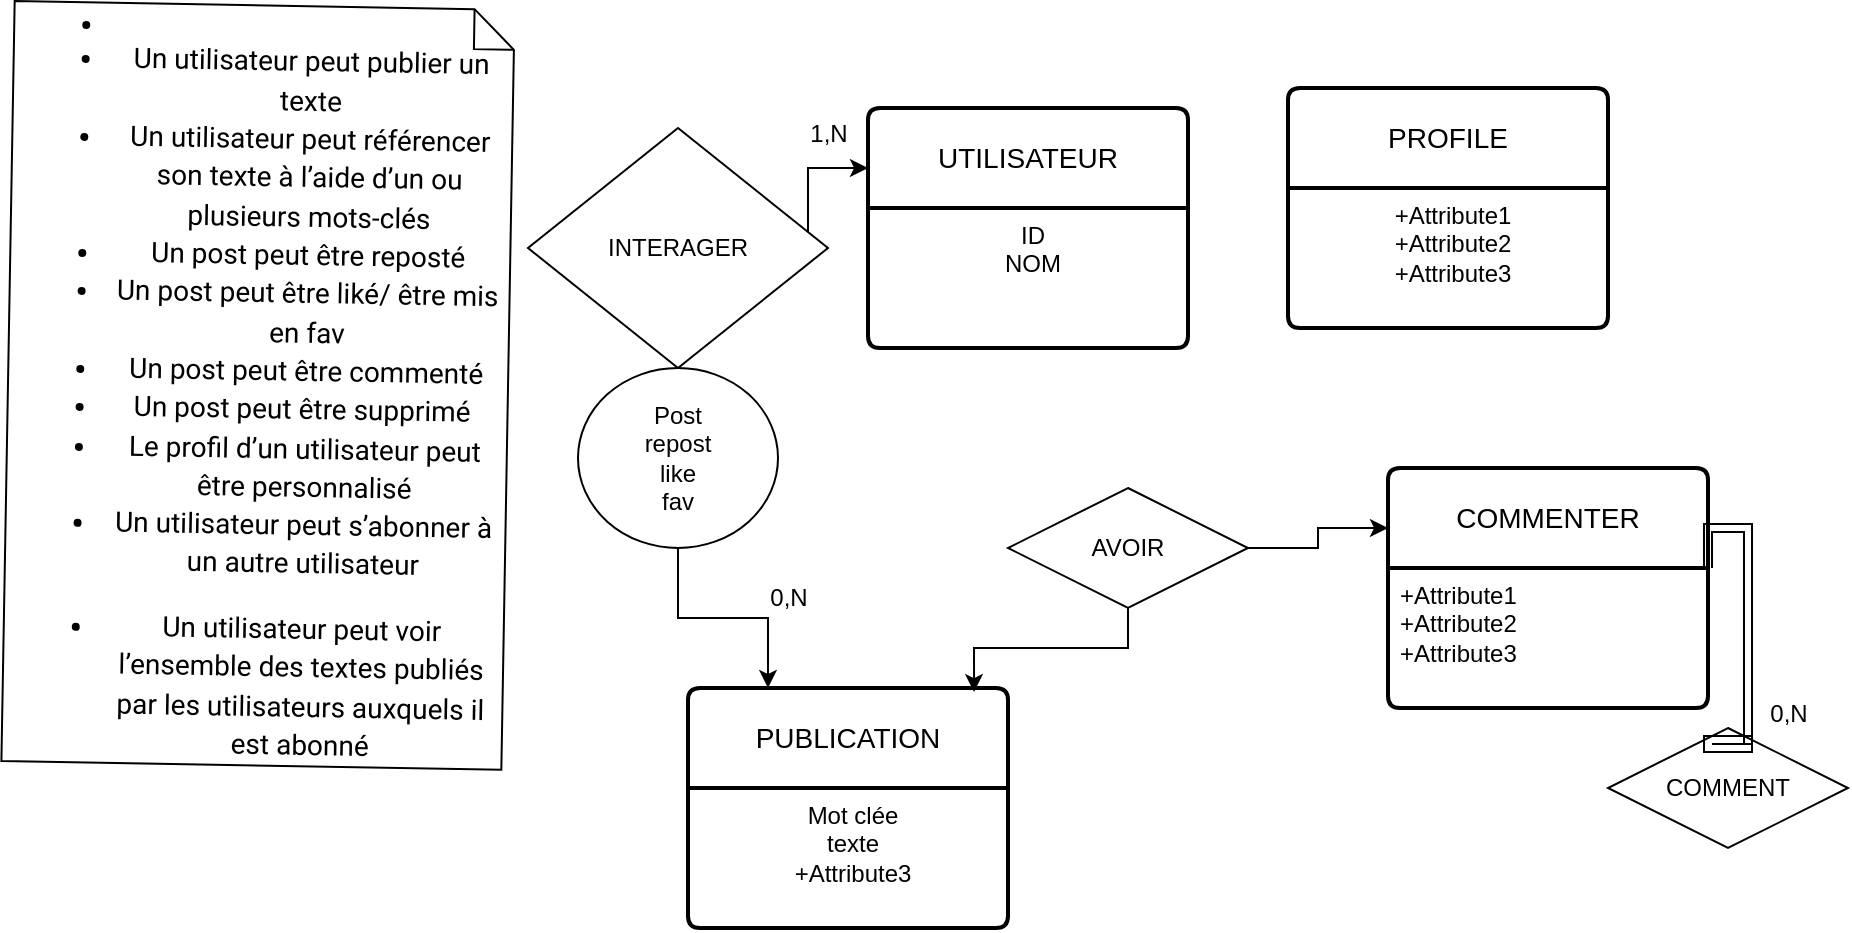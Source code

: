 <mxfile version="22.1.4" type="github">
  <diagram id="R2lEEEUBdFMjLlhIrx00" name="Page-1">
    <mxGraphModel dx="880" dy="1303" grid="1" gridSize="10" guides="1" tooltips="1" connect="1" arrows="1" fold="1" page="1" pageScale="1" pageWidth="1100" pageHeight="850" math="0" shadow="0" extFonts="Permanent Marker^https://fonts.googleapis.com/css?family=Permanent+Marker">
      <root>
        <mxCell id="0" />
        <mxCell id="1" parent="0" />
        <mxCell id="jCPew9xWDgTRCIevKKTK-1" value="&lt;ul style=&quot;margin-top: 0px; margin-bottom: 0px; padding-inline-start: 48px; font-size: 14px;&quot;&gt;&lt;li aria-level=&quot;1&quot; style=&quot;list-style-type: disc; font-family: Roboto, sans-serif; background-color: transparent; font-variant-numeric: normal; font-variant-east-asian: normal; font-variant-alternates: normal; font-variant-position: normal; vertical-align: baseline;&quot; dir=&quot;ltr&quot;&gt;&lt;p role=&quot;presentation&quot; style=&quot;line-height:1.38;margin-top:0pt;margin-bottom:0pt;&quot; dir=&quot;ltr&quot;&gt;&lt;/p&gt;&lt;/li&gt;&lt;li aria-level=&quot;1&quot; style=&quot;list-style-type: disc; font-family: Roboto, sans-serif; background-color: transparent; font-variant-numeric: normal; font-variant-east-asian: normal; font-variant-alternates: normal; font-variant-position: normal; vertical-align: baseline;&quot; dir=&quot;ltr&quot;&gt;&lt;p role=&quot;presentation&quot; style=&quot;line-height:1.38;margin-top:0pt;margin-bottom:0pt;&quot; dir=&quot;ltr&quot;&gt;&lt;span style=&quot;background-color: transparent; font-variant-numeric: normal; font-variant-east-asian: normal; font-variant-alternates: normal; font-variant-position: normal; vertical-align: baseline;&quot;&gt;&lt;font style=&quot;font-size: 14px;&quot;&gt;Un utilisateur peut publier un texte&lt;/font&gt;&lt;/span&gt;&lt;/p&gt;&lt;/li&gt;&lt;li aria-level=&quot;1&quot; style=&quot;list-style-type: disc; font-family: Roboto, sans-serif; background-color: transparent; font-variant-numeric: normal; font-variant-east-asian: normal; font-variant-alternates: normal; font-variant-position: normal; vertical-align: baseline;&quot; dir=&quot;ltr&quot;&gt;&lt;p role=&quot;presentation&quot; style=&quot;line-height:1.38;margin-top:0pt;margin-bottom:0pt;&quot; dir=&quot;ltr&quot;&gt;&lt;span style=&quot;background-color: transparent; font-variant-numeric: normal; font-variant-east-asian: normal; font-variant-alternates: normal; font-variant-position: normal; vertical-align: baseline;&quot;&gt;&lt;font style=&quot;font-size: 14px;&quot;&gt;Un utilisateur peut référencer son texte à l’aide d’un ou plusieurs mots-clés&lt;/font&gt;&lt;/span&gt;&lt;/p&gt;&lt;/li&gt;&lt;li aria-level=&quot;1&quot; style=&quot;list-style-type: disc; font-family: Roboto, sans-serif; background-color: transparent; font-variant-numeric: normal; font-variant-east-asian: normal; font-variant-alternates: normal; font-variant-position: normal; vertical-align: baseline;&quot; dir=&quot;ltr&quot;&gt;&lt;p role=&quot;presentation&quot; style=&quot;line-height:1.38;margin-top:0pt;margin-bottom:0pt;&quot; dir=&quot;ltr&quot;&gt;&lt;span style=&quot;background-color: transparent; font-variant-numeric: normal; font-variant-east-asian: normal; font-variant-alternates: normal; font-variant-position: normal; vertical-align: baseline;&quot;&gt;&lt;font style=&quot;font-size: 14px;&quot;&gt;Un post peut être reposté&lt;/font&gt;&lt;/span&gt;&lt;/p&gt;&lt;/li&gt;&lt;li aria-level=&quot;1&quot; style=&quot;list-style-type: disc; font-family: Roboto, sans-serif; background-color: transparent; font-variant-numeric: normal; font-variant-east-asian: normal; font-variant-alternates: normal; font-variant-position: normal; vertical-align: baseline;&quot; dir=&quot;ltr&quot;&gt;&lt;p role=&quot;presentation&quot; style=&quot;line-height:1.38;margin-top:0pt;margin-bottom:0pt;&quot; dir=&quot;ltr&quot;&gt;&lt;span style=&quot;background-color: transparent; font-variant-numeric: normal; font-variant-east-asian: normal; font-variant-alternates: normal; font-variant-position: normal; vertical-align: baseline;&quot;&gt;&lt;font style=&quot;font-size: 14px;&quot;&gt;Un post peut être liké/ être mis en fav&lt;/font&gt;&lt;/span&gt;&lt;/p&gt;&lt;/li&gt;&lt;li aria-level=&quot;1&quot; style=&quot;list-style-type: disc; font-family: Roboto, sans-serif; background-color: transparent; font-variant-numeric: normal; font-variant-east-asian: normal; font-variant-alternates: normal; font-variant-position: normal; vertical-align: baseline;&quot; dir=&quot;ltr&quot;&gt;&lt;p role=&quot;presentation&quot; style=&quot;line-height:1.38;margin-top:0pt;margin-bottom:0pt;&quot; dir=&quot;ltr&quot;&gt;&lt;span style=&quot;background-color: transparent; font-variant-numeric: normal; font-variant-east-asian: normal; font-variant-alternates: normal; font-variant-position: normal; vertical-align: baseline;&quot;&gt;&lt;font style=&quot;font-size: 14px;&quot;&gt;Un post peut être commenté&lt;/font&gt;&lt;/span&gt;&lt;/p&gt;&lt;/li&gt;&lt;li aria-level=&quot;1&quot; style=&quot;list-style-type: disc; font-family: Roboto, sans-serif; background-color: transparent; font-variant-numeric: normal; font-variant-east-asian: normal; font-variant-alternates: normal; font-variant-position: normal; vertical-align: baseline;&quot; dir=&quot;ltr&quot;&gt;&lt;p role=&quot;presentation&quot; style=&quot;line-height:1.38;margin-top:0pt;margin-bottom:0pt;&quot; dir=&quot;ltr&quot;&gt;&lt;span style=&quot;background-color: transparent; font-variant-numeric: normal; font-variant-east-asian: normal; font-variant-alternates: normal; font-variant-position: normal; vertical-align: baseline;&quot;&gt;&lt;font style=&quot;font-size: 14px;&quot;&gt;Un post peut être supprimé&amp;nbsp;&lt;/font&gt;&lt;/span&gt;&lt;/p&gt;&lt;/li&gt;&lt;li aria-level=&quot;1&quot; style=&quot;list-style-type: disc; font-family: Roboto, sans-serif; background-color: transparent; font-variant-numeric: normal; font-variant-east-asian: normal; font-variant-alternates: normal; font-variant-position: normal; vertical-align: baseline;&quot; dir=&quot;ltr&quot;&gt;&lt;p role=&quot;presentation&quot; style=&quot;line-height:1.38;margin-top:0pt;margin-bottom:0pt;&quot; dir=&quot;ltr&quot;&gt;&lt;span style=&quot;background-color: transparent; font-variant-numeric: normal; font-variant-east-asian: normal; font-variant-alternates: normal; font-variant-position: normal; vertical-align: baseline;&quot;&gt;&lt;font style=&quot;font-size: 14px;&quot;&gt;Le profil d’un utilisateur peut être personnalisé&lt;/font&gt;&lt;/span&gt;&lt;/p&gt;&lt;/li&gt;&lt;li aria-level=&quot;1&quot; style=&quot;list-style-type: disc; font-family: Roboto, sans-serif; background-color: transparent; font-variant-numeric: normal; font-variant-east-asian: normal; font-variant-alternates: normal; font-variant-position: normal; vertical-align: baseline;&quot; dir=&quot;ltr&quot;&gt;&lt;p role=&quot;presentation&quot; style=&quot;line-height:1.38;margin-top:0pt;margin-bottom:10pt;&quot; dir=&quot;ltr&quot;&gt;&lt;span style=&quot;background-color: transparent; font-variant-numeric: normal; font-variant-east-asian: normal; font-variant-alternates: normal; font-variant-position: normal; vertical-align: baseline;&quot;&gt;&lt;font style=&quot;font-size: 14px;&quot;&gt;Un utilisateur peut s’abonner à un autre utilisateur&lt;/font&gt;&lt;/span&gt;&lt;/p&gt;&lt;/li&gt;&lt;li aria-level=&quot;1&quot; style=&quot;list-style-type: disc; font-family: Roboto, sans-serif; background-color: transparent; font-variant-numeric: normal; font-variant-east-asian: normal; font-variant-alternates: normal; font-variant-position: normal; vertical-align: baseline;&quot; dir=&quot;ltr&quot;&gt;&lt;p role=&quot;presentation&quot; style=&quot;line-height:1.38;margin-top:0pt;margin-bottom:0pt;&quot; dir=&quot;ltr&quot;&gt;&lt;span style=&quot;background-color: transparent; font-variant-numeric: normal; font-variant-east-asian: normal; font-variant-alternates: normal; font-variant-position: normal; vertical-align: baseline;&quot;&gt;&lt;font style=&quot;font-size: 14px;&quot;&gt;Un utilisateur peut voir l’ensemble des textes publiés par les utilisateurs auxquels il est abonné&lt;/font&gt;&lt;/span&gt;&lt;/p&gt;&lt;/li&gt;&lt;/ul&gt;&lt;font style=&quot;font-size: 14px;&quot;&gt;&lt;span id=&quot;docs-internal-guid-afa54a96-7fff-a467-891f-8bc9276a1767&quot;&gt;&lt;/span&gt;&lt;/font&gt;" style="shape=note;size=20;whiteSpace=wrap;html=1;rotation=1;align=center;" vertex="1" parent="1">
          <mxGeometry x="10" y="-91.29" width="250" height="380" as="geometry" />
        </mxCell>
        <mxCell id="jCPew9xWDgTRCIevKKTK-2" value="UTILISATEUR" style="swimlane;childLayout=stackLayout;horizontal=1;startSize=50;horizontalStack=0;rounded=1;fontSize=14;fontStyle=0;strokeWidth=2;resizeParent=0;resizeLast=1;shadow=0;dashed=0;align=center;arcSize=4;whiteSpace=wrap;html=1;" vertex="1" parent="1">
          <mxGeometry x="440" y="-40" width="160" height="120" as="geometry" />
        </mxCell>
        <mxCell id="jCPew9xWDgTRCIevKKTK-3" value="ID&lt;br&gt;NOM&lt;br&gt;" style="align=center;strokeColor=none;fillColor=none;spacingLeft=4;fontSize=12;verticalAlign=top;resizable=0;rotatable=0;part=1;html=1;" vertex="1" parent="jCPew9xWDgTRCIevKKTK-2">
          <mxGeometry y="50" width="160" height="70" as="geometry" />
        </mxCell>
        <mxCell id="jCPew9xWDgTRCIevKKTK-4" value="PUBLICATION" style="swimlane;childLayout=stackLayout;horizontal=1;startSize=50;horizontalStack=0;rounded=1;fontSize=14;fontStyle=0;strokeWidth=2;resizeParent=0;resizeLast=1;shadow=0;dashed=0;align=center;arcSize=4;whiteSpace=wrap;html=1;" vertex="1" parent="1">
          <mxGeometry x="350" y="250" width="160" height="120" as="geometry" />
        </mxCell>
        <mxCell id="jCPew9xWDgTRCIevKKTK-5" value="Mot clée&lt;br&gt;texte&lt;br&gt;+Attribute3" style="align=center;strokeColor=none;fillColor=none;spacingLeft=4;fontSize=12;verticalAlign=top;resizable=0;rotatable=0;part=1;html=1;" vertex="1" parent="jCPew9xWDgTRCIevKKTK-4">
          <mxGeometry y="50" width="160" height="70" as="geometry" />
        </mxCell>
        <mxCell id="jCPew9xWDgTRCIevKKTK-8" value="PROFILE" style="swimlane;childLayout=stackLayout;horizontal=1;startSize=50;horizontalStack=0;rounded=1;fontSize=14;fontStyle=0;strokeWidth=2;resizeParent=0;resizeLast=1;shadow=0;dashed=0;align=center;arcSize=4;whiteSpace=wrap;html=1;" vertex="1" parent="1">
          <mxGeometry x="650" y="-50" width="160" height="120" as="geometry" />
        </mxCell>
        <mxCell id="jCPew9xWDgTRCIevKKTK-9" value="+Attribute1&#xa;+Attribute2&#xa;+Attribute3" style="align=center;strokeColor=none;fillColor=none;spacingLeft=4;fontSize=12;verticalAlign=top;resizable=0;rotatable=0;part=1;html=1;" vertex="1" parent="jCPew9xWDgTRCIevKKTK-8">
          <mxGeometry y="50" width="160" height="70" as="geometry" />
        </mxCell>
        <mxCell id="jCPew9xWDgTRCIevKKTK-14" style="edgeStyle=orthogonalEdgeStyle;rounded=0;orthogonalLoop=1;jettySize=auto;html=1;exitX=1;exitY=0.5;exitDx=0;exitDy=0;entryX=0;entryY=0.25;entryDx=0;entryDy=0;" edge="1" parent="1" source="jCPew9xWDgTRCIevKKTK-10" target="jCPew9xWDgTRCIevKKTK-2">
          <mxGeometry relative="1" as="geometry">
            <Array as="points">
              <mxPoint x="410" y="30" />
              <mxPoint x="410" y="-10" />
            </Array>
          </mxGeometry>
        </mxCell>
        <mxCell id="jCPew9xWDgTRCIevKKTK-15" style="edgeStyle=orthogonalEdgeStyle;rounded=0;orthogonalLoop=1;jettySize=auto;html=1;entryX=0.25;entryY=0;entryDx=0;entryDy=0;exitX=0.5;exitY=1;exitDx=0;exitDy=0;" edge="1" parent="1" source="jCPew9xWDgTRCIevKKTK-18" target="jCPew9xWDgTRCIevKKTK-4">
          <mxGeometry relative="1" as="geometry">
            <mxPoint x="360" y="180" as="sourcePoint" />
          </mxGeometry>
        </mxCell>
        <mxCell id="jCPew9xWDgTRCIevKKTK-10" value="INTERAGER" style="shape=rhombus;perimeter=rhombusPerimeter;whiteSpace=wrap;html=1;align=center;" vertex="1" parent="1">
          <mxGeometry x="270" y="-30" width="150" height="120" as="geometry" />
        </mxCell>
        <mxCell id="jCPew9xWDgTRCIevKKTK-16" value="1,N" style="text;html=1;align=center;verticalAlign=middle;resizable=0;points=[];autosize=1;strokeColor=none;fillColor=none;" vertex="1" parent="1">
          <mxGeometry x="400" y="-42" width="40" height="30" as="geometry" />
        </mxCell>
        <mxCell id="jCPew9xWDgTRCIevKKTK-17" value="0,N" style="text;html=1;align=center;verticalAlign=middle;resizable=0;points=[];autosize=1;strokeColor=none;fillColor=none;" vertex="1" parent="1">
          <mxGeometry x="380" y="190" width="40" height="30" as="geometry" />
        </mxCell>
        <mxCell id="jCPew9xWDgTRCIevKKTK-18" value="Post&lt;br&gt;repost&lt;br&gt;like&lt;br&gt;fav" style="ellipse;whiteSpace=wrap;html=1;align=center;" vertex="1" parent="1">
          <mxGeometry x="295" y="90" width="100" height="90" as="geometry" />
        </mxCell>
        <mxCell id="jCPew9xWDgTRCIevKKTK-19" value="COMMENTER" style="swimlane;childLayout=stackLayout;horizontal=1;startSize=50;horizontalStack=0;rounded=1;fontSize=14;fontStyle=0;strokeWidth=2;resizeParent=0;resizeLast=1;shadow=0;dashed=0;align=center;arcSize=4;whiteSpace=wrap;html=1;" vertex="1" parent="1">
          <mxGeometry x="700" y="140" width="160" height="120" as="geometry" />
        </mxCell>
        <mxCell id="jCPew9xWDgTRCIevKKTK-20" value="+Attribute1&#xa;+Attribute2&#xa;+Attribute3" style="align=left;strokeColor=none;fillColor=none;spacingLeft=4;fontSize=12;verticalAlign=top;resizable=0;rotatable=0;part=1;html=1;" vertex="1" parent="jCPew9xWDgTRCIevKKTK-19">
          <mxGeometry y="50" width="160" height="70" as="geometry" />
        </mxCell>
        <mxCell id="jCPew9xWDgTRCIevKKTK-23" style="edgeStyle=orthogonalEdgeStyle;rounded=0;orthogonalLoop=1;jettySize=auto;html=1;exitX=1;exitY=0.5;exitDx=0;exitDy=0;entryX=0;entryY=0.25;entryDx=0;entryDy=0;" edge="1" parent="1" source="jCPew9xWDgTRCIevKKTK-21" target="jCPew9xWDgTRCIevKKTK-19">
          <mxGeometry relative="1" as="geometry" />
        </mxCell>
        <mxCell id="jCPew9xWDgTRCIevKKTK-21" value="AVOIR" style="shape=rhombus;perimeter=rhombusPerimeter;whiteSpace=wrap;html=1;align=center;" vertex="1" parent="1">
          <mxGeometry x="510" y="150" width="120" height="60" as="geometry" />
        </mxCell>
        <mxCell id="jCPew9xWDgTRCIevKKTK-22" style="edgeStyle=orthogonalEdgeStyle;rounded=0;orthogonalLoop=1;jettySize=auto;html=1;entryX=0.894;entryY=0.017;entryDx=0;entryDy=0;entryPerimeter=0;" edge="1" parent="1" source="jCPew9xWDgTRCIevKKTK-21" target="jCPew9xWDgTRCIevKKTK-4">
          <mxGeometry relative="1" as="geometry" />
        </mxCell>
        <mxCell id="jCPew9xWDgTRCIevKKTK-26" value="COMMENT" style="shape=rhombus;perimeter=rhombusPerimeter;whiteSpace=wrap;html=1;align=center;" vertex="1" parent="1">
          <mxGeometry x="810" y="270" width="120" height="60" as="geometry" />
        </mxCell>
        <mxCell id="jCPew9xWDgTRCIevKKTK-27" value="0,N" style="text;html=1;align=center;verticalAlign=middle;resizable=0;points=[];autosize=1;strokeColor=none;fillColor=none;" vertex="1" parent="1">
          <mxGeometry x="880" y="248" width="40" height="30" as="geometry" />
        </mxCell>
        <mxCell id="jCPew9xWDgTRCIevKKTK-25" style="edgeStyle=orthogonalEdgeStyle;rounded=0;orthogonalLoop=1;jettySize=auto;html=1;shape=link;exitX=1;exitY=0;exitDx=0;exitDy=0;entryX=0.05;entryY=0.933;entryDx=0;entryDy=0;entryPerimeter=0;" edge="1" parent="1" source="jCPew9xWDgTRCIevKKTK-20" target="jCPew9xWDgTRCIevKKTK-27">
          <mxGeometry relative="1" as="geometry">
            <mxPoint x="880" y="350" as="targetPoint" />
          </mxGeometry>
        </mxCell>
      </root>
    </mxGraphModel>
  </diagram>
</mxfile>
